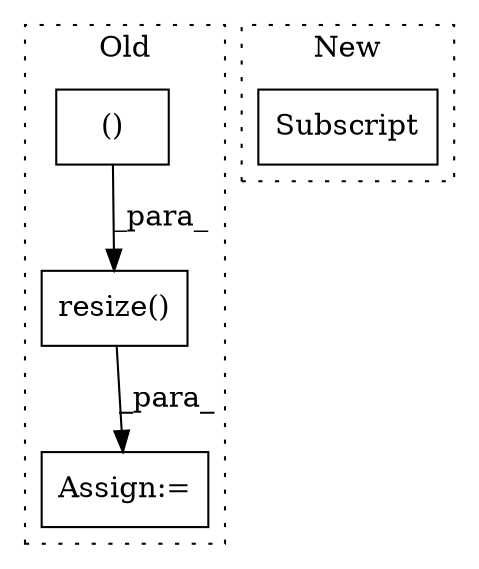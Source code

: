 digraph G {
subgraph cluster0 {
1 [label="resize()" a="75" s="4855,4944" l="32,51" shape="box"];
3 [label="Assign:=" a="68" s="4852" l="3" shape="box"];
4 [label="()" a="54" s="4917" l="26" shape="box"];
label = "Old";
style="dotted";
}
subgraph cluster1 {
2 [label="Subscript" a="63" s="4664,0" l="22,0" shape="box"];
label = "New";
style="dotted";
}
1 -> 3 [label="_para_"];
4 -> 1 [label="_para_"];
}